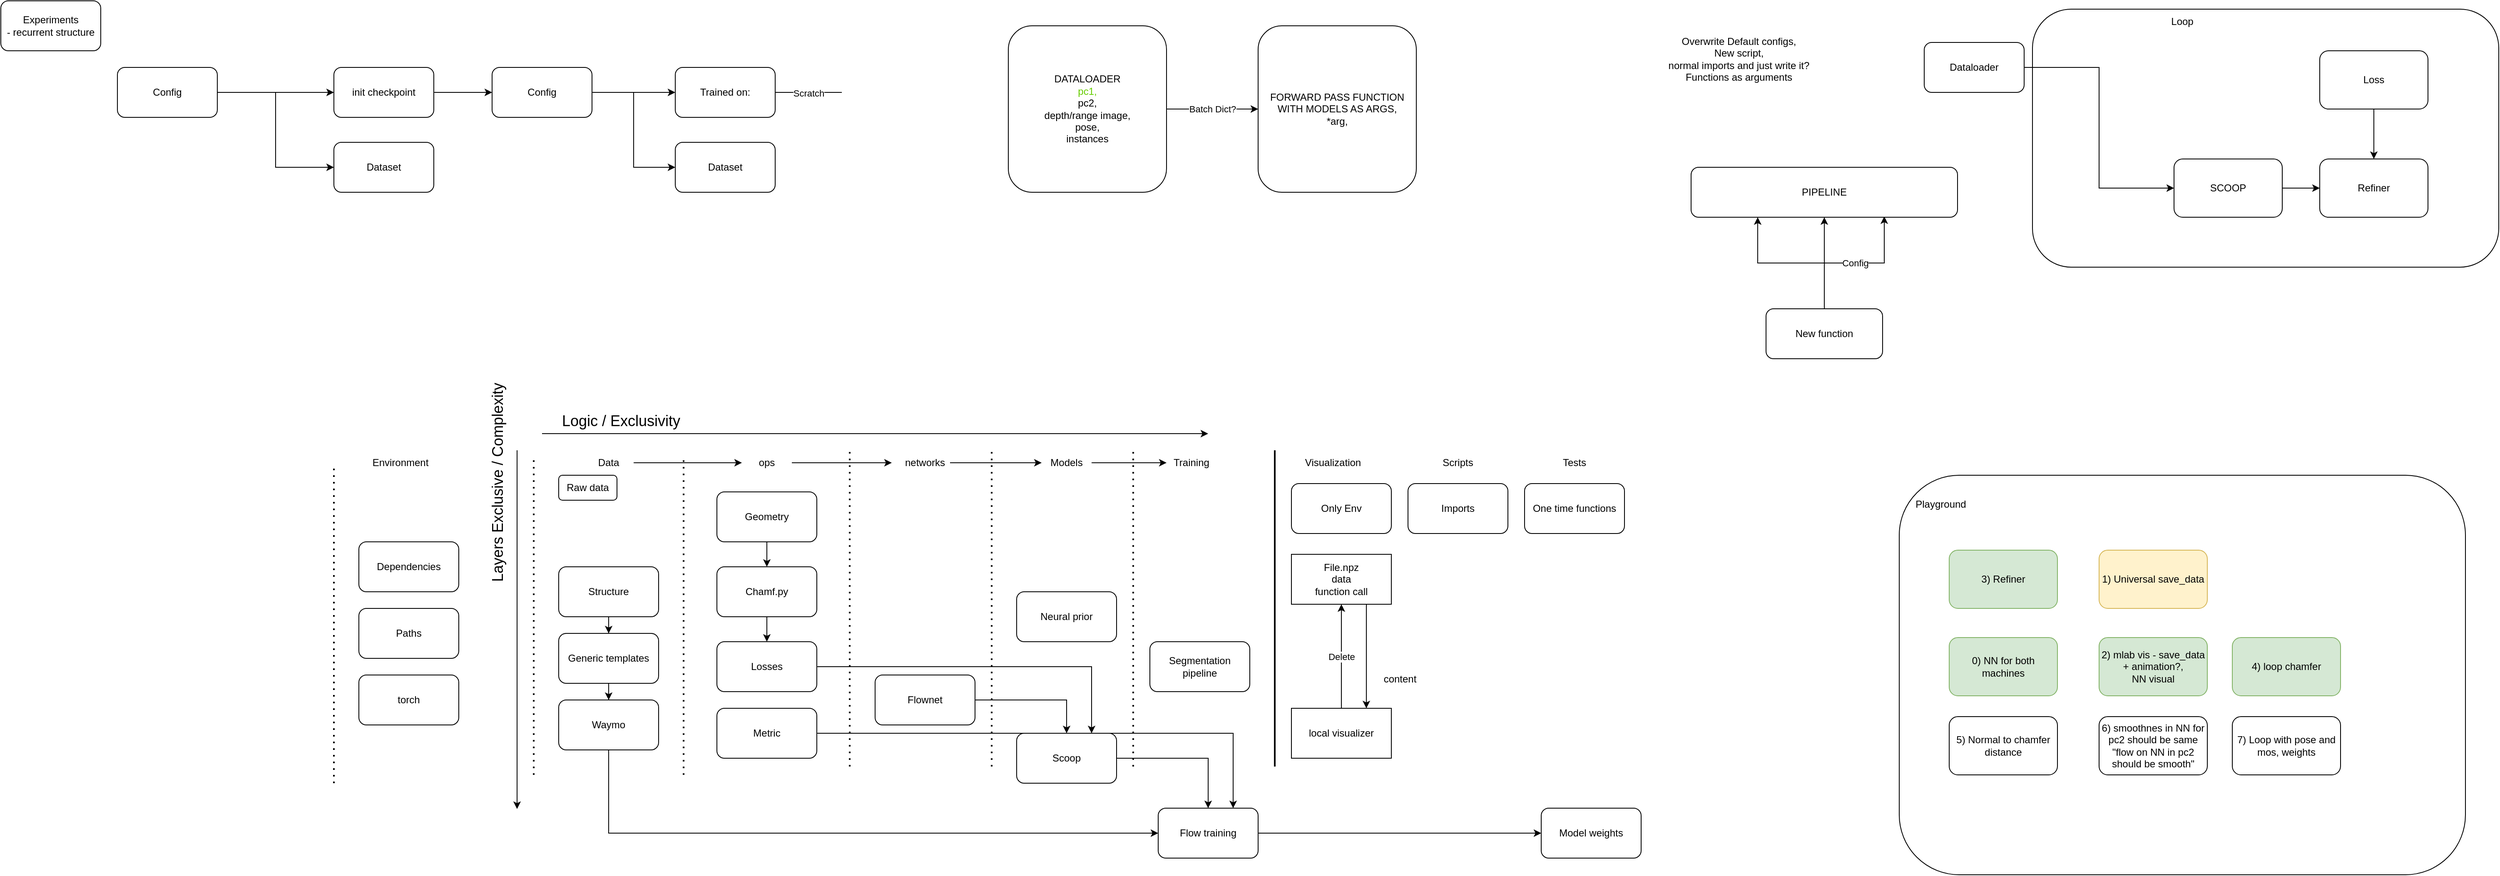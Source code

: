 <mxfile version="21.2.8" type="device">
  <diagram name="Page-1" id="DpgzWi51kZh1wFnS16hX">
    <mxGraphModel dx="2217" dy="852" grid="1" gridSize="10" guides="1" tooltips="1" connect="1" arrows="1" fold="1" page="1" pageScale="1" pageWidth="850" pageHeight="1100" math="0" shadow="0">
      <root>
        <mxCell id="0" />
        <mxCell id="1" parent="0" />
        <mxCell id="iKD1I958HrvXLFb4CUBv-3" value="" style="rounded=1;whiteSpace=wrap;html=1;" vertex="1" parent="1">
          <mxGeometry x="1620" y="600" width="680" height="480" as="geometry" />
        </mxCell>
        <mxCell id="03zKzZRUOzd0WJwNMWfv-7" value="" style="rounded=1;whiteSpace=wrap;html=1;" parent="1" vertex="1">
          <mxGeometry x="1780" y="40" width="560" height="310" as="geometry" />
        </mxCell>
        <mxCell id="9ZsxYOg9hQhBu1GxgSwE-1" style="edgeStyle=orthogonalEdgeStyle;rounded=0;orthogonalLoop=1;jettySize=auto;html=1;" parent="1" source="9ZsxYOg9hQhBu1GxgSwE-2" target="9ZsxYOg9hQhBu1GxgSwE-4" edge="1">
          <mxGeometry relative="1" as="geometry" />
        </mxCell>
        <mxCell id="9ZsxYOg9hQhBu1GxgSwE-2" value="Generic templates" style="rounded=1;whiteSpace=wrap;html=1;" parent="1" vertex="1">
          <mxGeometry x="10" y="790" width="120" height="60" as="geometry" />
        </mxCell>
        <mxCell id="9ZsxYOg9hQhBu1GxgSwE-3" style="edgeStyle=orthogonalEdgeStyle;rounded=0;orthogonalLoop=1;jettySize=auto;html=1;entryX=0;entryY=0.5;entryDx=0;entryDy=0;" parent="1" source="9ZsxYOg9hQhBu1GxgSwE-4" target="9ZsxYOg9hQhBu1GxgSwE-28" edge="1">
          <mxGeometry relative="1" as="geometry">
            <Array as="points">
              <mxPoint x="70" y="1030" />
            </Array>
          </mxGeometry>
        </mxCell>
        <mxCell id="9ZsxYOg9hQhBu1GxgSwE-4" value="Waymo" style="rounded=1;whiteSpace=wrap;html=1;" parent="1" vertex="1">
          <mxGeometry x="10" y="870" width="120" height="60" as="geometry" />
        </mxCell>
        <mxCell id="9ZsxYOg9hQhBu1GxgSwE-5" value="torch" style="rounded=1;whiteSpace=wrap;html=1;" parent="1" vertex="1">
          <mxGeometry x="-230" y="840" width="120" height="60" as="geometry" />
        </mxCell>
        <mxCell id="9ZsxYOg9hQhBu1GxgSwE-6" value="Dependencies" style="rounded=1;whiteSpace=wrap;html=1;" parent="1" vertex="1">
          <mxGeometry x="-230" y="680" width="120" height="60" as="geometry" />
        </mxCell>
        <mxCell id="9ZsxYOg9hQhBu1GxgSwE-7" style="edgeStyle=orthogonalEdgeStyle;rounded=0;orthogonalLoop=1;jettySize=auto;html=1;entryX=0.75;entryY=0;entryDx=0;entryDy=0;" parent="1" source="9ZsxYOg9hQhBu1GxgSwE-8" target="9ZsxYOg9hQhBu1GxgSwE-22" edge="1">
          <mxGeometry relative="1" as="geometry" />
        </mxCell>
        <mxCell id="9ZsxYOg9hQhBu1GxgSwE-8" value="Losses" style="rounded=1;whiteSpace=wrap;html=1;" parent="1" vertex="1">
          <mxGeometry x="200" y="800" width="120" height="60" as="geometry" />
        </mxCell>
        <mxCell id="9ZsxYOg9hQhBu1GxgSwE-9" value="" style="endArrow=none;dashed=1;html=1;dashPattern=1 3;strokeWidth=2;rounded=0;" parent="1" edge="1">
          <mxGeometry width="50" height="50" relative="1" as="geometry">
            <mxPoint x="160" y="960" as="sourcePoint" />
            <mxPoint x="160" y="580" as="targetPoint" />
          </mxGeometry>
        </mxCell>
        <mxCell id="9ZsxYOg9hQhBu1GxgSwE-10" value="" style="endArrow=none;dashed=1;html=1;dashPattern=1 3;strokeWidth=2;rounded=0;" parent="1" edge="1">
          <mxGeometry width="50" height="50" relative="1" as="geometry">
            <mxPoint x="-20" y="960" as="sourcePoint" />
            <mxPoint x="-20" y="580" as="targetPoint" />
          </mxGeometry>
        </mxCell>
        <mxCell id="9ZsxYOg9hQhBu1GxgSwE-11" style="edgeStyle=orthogonalEdgeStyle;rounded=0;orthogonalLoop=1;jettySize=auto;html=1;entryX=0;entryY=0.5;entryDx=0;entryDy=0;" parent="1" source="9ZsxYOg9hQhBu1GxgSwE-12" target="9ZsxYOg9hQhBu1GxgSwE-14" edge="1">
          <mxGeometry relative="1" as="geometry" />
        </mxCell>
        <mxCell id="9ZsxYOg9hQhBu1GxgSwE-12" value="Data" style="text;html=1;strokeColor=none;fillColor=none;align=center;verticalAlign=middle;whiteSpace=wrap;rounded=0;" parent="1" vertex="1">
          <mxGeometry x="40" y="570" width="60" height="30" as="geometry" />
        </mxCell>
        <mxCell id="9ZsxYOg9hQhBu1GxgSwE-13" style="edgeStyle=orthogonalEdgeStyle;rounded=0;orthogonalLoop=1;jettySize=auto;html=1;" parent="1" source="9ZsxYOg9hQhBu1GxgSwE-14" edge="1">
          <mxGeometry relative="1" as="geometry">
            <mxPoint x="410" y="585" as="targetPoint" />
          </mxGeometry>
        </mxCell>
        <mxCell id="9ZsxYOg9hQhBu1GxgSwE-14" value="ops" style="text;html=1;strokeColor=none;fillColor=none;align=center;verticalAlign=middle;whiteSpace=wrap;rounded=0;" parent="1" vertex="1">
          <mxGeometry x="230" y="570" width="60" height="30" as="geometry" />
        </mxCell>
        <mxCell id="9ZsxYOg9hQhBu1GxgSwE-15" style="edgeStyle=orthogonalEdgeStyle;rounded=0;orthogonalLoop=1;jettySize=auto;html=1;entryX=0;entryY=0.5;entryDx=0;entryDy=0;" parent="1" source="9ZsxYOg9hQhBu1GxgSwE-16" target="9ZsxYOg9hQhBu1GxgSwE-18" edge="1">
          <mxGeometry relative="1" as="geometry" />
        </mxCell>
        <mxCell id="9ZsxYOg9hQhBu1GxgSwE-16" value="networks" style="text;html=1;strokeColor=none;fillColor=none;align=center;verticalAlign=middle;whiteSpace=wrap;rounded=0;" parent="1" vertex="1">
          <mxGeometry x="420" y="570" width="60" height="30" as="geometry" />
        </mxCell>
        <mxCell id="9ZsxYOg9hQhBu1GxgSwE-17" style="edgeStyle=orthogonalEdgeStyle;rounded=0;orthogonalLoop=1;jettySize=auto;html=1;entryX=0;entryY=0.5;entryDx=0;entryDy=0;" parent="1" source="9ZsxYOg9hQhBu1GxgSwE-18" target="9ZsxYOg9hQhBu1GxgSwE-23" edge="1">
          <mxGeometry relative="1" as="geometry" />
        </mxCell>
        <mxCell id="9ZsxYOg9hQhBu1GxgSwE-18" value="Models" style="text;html=1;strokeColor=none;fillColor=none;align=center;verticalAlign=middle;whiteSpace=wrap;rounded=0;" parent="1" vertex="1">
          <mxGeometry x="590" y="570" width="60" height="30" as="geometry" />
        </mxCell>
        <mxCell id="9ZsxYOg9hQhBu1GxgSwE-19" style="edgeStyle=orthogonalEdgeStyle;rounded=0;orthogonalLoop=1;jettySize=auto;html=1;entryX=0.5;entryY=0;entryDx=0;entryDy=0;" parent="1" source="9ZsxYOg9hQhBu1GxgSwE-20" target="9ZsxYOg9hQhBu1GxgSwE-22" edge="1">
          <mxGeometry relative="1" as="geometry" />
        </mxCell>
        <mxCell id="9ZsxYOg9hQhBu1GxgSwE-20" value="Flownet" style="rounded=1;whiteSpace=wrap;html=1;" parent="1" vertex="1">
          <mxGeometry x="390" y="840" width="120" height="60" as="geometry" />
        </mxCell>
        <mxCell id="9ZsxYOg9hQhBu1GxgSwE-21" style="edgeStyle=orthogonalEdgeStyle;rounded=0;orthogonalLoop=1;jettySize=auto;html=1;" parent="1" source="9ZsxYOg9hQhBu1GxgSwE-22" target="9ZsxYOg9hQhBu1GxgSwE-28" edge="1">
          <mxGeometry relative="1" as="geometry" />
        </mxCell>
        <mxCell id="9ZsxYOg9hQhBu1GxgSwE-22" value="Scoop" style="rounded=1;whiteSpace=wrap;html=1;" parent="1" vertex="1">
          <mxGeometry x="560" y="910" width="120" height="60" as="geometry" />
        </mxCell>
        <mxCell id="9ZsxYOg9hQhBu1GxgSwE-23" value="Training" style="text;html=1;strokeColor=none;fillColor=none;align=center;verticalAlign=middle;whiteSpace=wrap;rounded=0;" parent="1" vertex="1">
          <mxGeometry x="740" y="570" width="60" height="30" as="geometry" />
        </mxCell>
        <mxCell id="9ZsxYOg9hQhBu1GxgSwE-24" style="edgeStyle=orthogonalEdgeStyle;rounded=0;orthogonalLoop=1;jettySize=auto;html=1;entryX=0.75;entryY=0;entryDx=0;entryDy=0;" parent="1" source="9ZsxYOg9hQhBu1GxgSwE-25" target="9ZsxYOg9hQhBu1GxgSwE-28" edge="1">
          <mxGeometry relative="1" as="geometry" />
        </mxCell>
        <mxCell id="9ZsxYOg9hQhBu1GxgSwE-25" value="Metric" style="rounded=1;whiteSpace=wrap;html=1;" parent="1" vertex="1">
          <mxGeometry x="200" y="880" width="120" height="60" as="geometry" />
        </mxCell>
        <mxCell id="9ZsxYOg9hQhBu1GxgSwE-26" value="" style="endArrow=classic;html=1;rounded=0;" parent="1" edge="1">
          <mxGeometry width="50" height="50" relative="1" as="geometry">
            <mxPoint x="-10" y="550" as="sourcePoint" />
            <mxPoint x="790" y="550" as="targetPoint" />
          </mxGeometry>
        </mxCell>
        <mxCell id="9ZsxYOg9hQhBu1GxgSwE-27" value="Logic / Exclusivity" style="text;html=1;strokeColor=none;fillColor=none;align=center;verticalAlign=middle;whiteSpace=wrap;rounded=0;fontSize=18;" parent="1" vertex="1">
          <mxGeometry x="-80" y="520" width="330" height="30" as="geometry" />
        </mxCell>
        <mxCell id="uUpfiSnN3jfPOjwqITpE-4" style="edgeStyle=orthogonalEdgeStyle;rounded=0;orthogonalLoop=1;jettySize=auto;html=1;" parent="1" source="9ZsxYOg9hQhBu1GxgSwE-28" target="uUpfiSnN3jfPOjwqITpE-2" edge="1">
          <mxGeometry relative="1" as="geometry" />
        </mxCell>
        <mxCell id="9ZsxYOg9hQhBu1GxgSwE-28" value="Flow training" style="rounded=1;whiteSpace=wrap;html=1;" parent="1" vertex="1">
          <mxGeometry x="730" y="1000" width="120" height="60" as="geometry" />
        </mxCell>
        <mxCell id="9ZsxYOg9hQhBu1GxgSwE-29" value="Paths" style="rounded=1;whiteSpace=wrap;html=1;" parent="1" vertex="1">
          <mxGeometry x="-230" y="760" width="120" height="60" as="geometry" />
        </mxCell>
        <mxCell id="9ZsxYOg9hQhBu1GxgSwE-30" value="" style="endArrow=none;dashed=1;html=1;dashPattern=1 3;strokeWidth=2;rounded=0;" parent="1" edge="1">
          <mxGeometry width="50" height="50" relative="1" as="geometry">
            <mxPoint x="359.5" y="950" as="sourcePoint" />
            <mxPoint x="359.5" y="570" as="targetPoint" />
          </mxGeometry>
        </mxCell>
        <mxCell id="9ZsxYOg9hQhBu1GxgSwE-31" value="" style="endArrow=none;dashed=1;html=1;dashPattern=1 3;strokeWidth=2;rounded=0;" parent="1" edge="1">
          <mxGeometry width="50" height="50" relative="1" as="geometry">
            <mxPoint x="530" y="950" as="sourcePoint" />
            <mxPoint x="530" y="570" as="targetPoint" />
          </mxGeometry>
        </mxCell>
        <mxCell id="9ZsxYOg9hQhBu1GxgSwE-32" value="" style="endArrow=none;dashed=1;html=1;dashPattern=1 3;strokeWidth=2;rounded=0;" parent="1" edge="1">
          <mxGeometry width="50" height="50" relative="1" as="geometry">
            <mxPoint x="700" y="950" as="sourcePoint" />
            <mxPoint x="700" y="570" as="targetPoint" />
          </mxGeometry>
        </mxCell>
        <mxCell id="9ZsxYOg9hQhBu1GxgSwE-33" style="edgeStyle=orthogonalEdgeStyle;rounded=0;orthogonalLoop=1;jettySize=auto;html=1;entryX=0.5;entryY=0;entryDx=0;entryDy=0;" parent="1" source="9ZsxYOg9hQhBu1GxgSwE-42" target="9ZsxYOg9hQhBu1GxgSwE-8" edge="1">
          <mxGeometry relative="1" as="geometry" />
        </mxCell>
        <mxCell id="9ZsxYOg9hQhBu1GxgSwE-34" value="Geometry" style="rounded=1;whiteSpace=wrap;html=1;" parent="1" vertex="1">
          <mxGeometry x="200" y="620" width="120" height="60" as="geometry" />
        </mxCell>
        <mxCell id="9ZsxYOg9hQhBu1GxgSwE-35" value="Visualization" style="text;html=1;strokeColor=none;fillColor=none;align=center;verticalAlign=middle;whiteSpace=wrap;rounded=0;" parent="1" vertex="1">
          <mxGeometry x="900" y="570" width="80" height="30" as="geometry" />
        </mxCell>
        <mxCell id="9ZsxYOg9hQhBu1GxgSwE-36" value="" style="endArrow=none;html=1;strokeWidth=2;rounded=0;" parent="1" edge="1">
          <mxGeometry width="50" height="50" relative="1" as="geometry">
            <mxPoint x="870" y="950" as="sourcePoint" />
            <mxPoint x="870" y="570" as="targetPoint" />
          </mxGeometry>
        </mxCell>
        <mxCell id="9ZsxYOg9hQhBu1GxgSwE-37" value="Only Env" style="rounded=1;whiteSpace=wrap;html=1;" parent="1" vertex="1">
          <mxGeometry x="890" y="610" width="120" height="60" as="geometry" />
        </mxCell>
        <mxCell id="9ZsxYOg9hQhBu1GxgSwE-38" value="Scripts" style="text;html=1;strokeColor=none;fillColor=none;align=center;verticalAlign=middle;whiteSpace=wrap;rounded=0;" parent="1" vertex="1">
          <mxGeometry x="1050" y="570" width="80" height="30" as="geometry" />
        </mxCell>
        <mxCell id="9ZsxYOg9hQhBu1GxgSwE-39" value="Imports" style="rounded=1;whiteSpace=wrap;html=1;" parent="1" vertex="1">
          <mxGeometry x="1030" y="610" width="120" height="60" as="geometry" />
        </mxCell>
        <mxCell id="9ZsxYOg9hQhBu1GxgSwE-40" value="Tests" style="text;html=1;strokeColor=none;fillColor=none;align=center;verticalAlign=middle;whiteSpace=wrap;rounded=0;" parent="1" vertex="1">
          <mxGeometry x="1190" y="570" width="80" height="30" as="geometry" />
        </mxCell>
        <mxCell id="9ZsxYOg9hQhBu1GxgSwE-41" value="One time functions" style="rounded=1;whiteSpace=wrap;html=1;" parent="1" vertex="1">
          <mxGeometry x="1170" y="610" width="120" height="60" as="geometry" />
        </mxCell>
        <mxCell id="9ZsxYOg9hQhBu1GxgSwE-43" value="Segmentation pipeline" style="rounded=1;whiteSpace=wrap;html=1;" parent="1" vertex="1">
          <mxGeometry x="720" y="800" width="120" height="60" as="geometry" />
        </mxCell>
        <mxCell id="9ZsxYOg9hQhBu1GxgSwE-44" value="Layers Exclusive / Complexity" style="text;whiteSpace=wrap;html=1;fontSize=18;direction=west;flipH=0;flipV=1;rotation=-90;" parent="1" vertex="1">
          <mxGeometry x="-195" y="575" width="270" height="40" as="geometry" />
        </mxCell>
        <mxCell id="9ZsxYOg9hQhBu1GxgSwE-45" value="" style="endArrow=classic;html=1;rounded=0;" parent="1" edge="1">
          <mxGeometry width="50" height="50" relative="1" as="geometry">
            <mxPoint x="-40" y="570" as="sourcePoint" />
            <mxPoint x="-40" y="1001" as="targetPoint" />
          </mxGeometry>
        </mxCell>
        <mxCell id="9ZsxYOg9hQhBu1GxgSwE-46" value="Environment" style="text;html=1;strokeColor=none;fillColor=none;align=center;verticalAlign=middle;whiteSpace=wrap;rounded=0;" parent="1" vertex="1">
          <mxGeometry x="-220" y="570" width="80" height="30" as="geometry" />
        </mxCell>
        <mxCell id="9ZsxYOg9hQhBu1GxgSwE-47" value="" style="endArrow=none;dashed=1;html=1;dashPattern=1 3;strokeWidth=2;rounded=0;" parent="1" edge="1">
          <mxGeometry width="50" height="50" relative="1" as="geometry">
            <mxPoint x="-260" y="970" as="sourcePoint" />
            <mxPoint x="-260" y="590" as="targetPoint" />
          </mxGeometry>
        </mxCell>
        <mxCell id="9ZsxYOg9hQhBu1GxgSwE-48" style="edgeStyle=orthogonalEdgeStyle;rounded=0;orthogonalLoop=1;jettySize=auto;html=1;entryX=0.5;entryY=0;entryDx=0;entryDy=0;" parent="1" source="9ZsxYOg9hQhBu1GxgSwE-49" target="9ZsxYOg9hQhBu1GxgSwE-2" edge="1">
          <mxGeometry relative="1" as="geometry" />
        </mxCell>
        <mxCell id="9ZsxYOg9hQhBu1GxgSwE-49" value="Structure" style="rounded=1;whiteSpace=wrap;html=1;" parent="1" vertex="1">
          <mxGeometry x="10" y="710" width="120" height="60" as="geometry" />
        </mxCell>
        <mxCell id="9ZsxYOg9hQhBu1GxgSwE-50" value="Raw data" style="rounded=1;whiteSpace=wrap;html=1;" parent="1" vertex="1">
          <mxGeometry x="10" y="600" width="70" height="30" as="geometry" />
        </mxCell>
        <mxCell id="9ZsxYOg9hQhBu1GxgSwE-51" value="" style="edgeStyle=orthogonalEdgeStyle;rounded=0;orthogonalLoop=1;jettySize=auto;html=1;entryX=0.5;entryY=0;entryDx=0;entryDy=0;" parent="1" source="9ZsxYOg9hQhBu1GxgSwE-34" target="9ZsxYOg9hQhBu1GxgSwE-42" edge="1">
          <mxGeometry relative="1" as="geometry">
            <mxPoint x="260" y="680" as="sourcePoint" />
            <mxPoint x="260" y="800" as="targetPoint" />
          </mxGeometry>
        </mxCell>
        <mxCell id="9ZsxYOg9hQhBu1GxgSwE-42" value="Chamf.py" style="rounded=1;whiteSpace=wrap;html=1;" parent="1" vertex="1">
          <mxGeometry x="200" y="710" width="120" height="60" as="geometry" />
        </mxCell>
        <mxCell id="uUpfiSnN3jfPOjwqITpE-2" value="Model weights" style="rounded=1;whiteSpace=wrap;html=1;" parent="1" vertex="1">
          <mxGeometry x="1190" y="1000" width="120" height="60" as="geometry" />
        </mxCell>
        <mxCell id="6EWsWymsvcqVXeqXcoDS-8" value="Delete" style="edgeStyle=orthogonalEdgeStyle;rounded=0;orthogonalLoop=1;jettySize=auto;html=1;" parent="1" source="6EWsWymsvcqVXeqXcoDS-4" target="6EWsWymsvcqVXeqXcoDS-7" edge="1">
          <mxGeometry relative="1" as="geometry" />
        </mxCell>
        <mxCell id="6EWsWymsvcqVXeqXcoDS-4" value="local visualizer" style="rounded=0;whiteSpace=wrap;html=1;" parent="1" vertex="1">
          <mxGeometry x="890" y="880" width="120" height="60" as="geometry" />
        </mxCell>
        <mxCell id="6EWsWymsvcqVXeqXcoDS-10" style="edgeStyle=orthogonalEdgeStyle;rounded=0;orthogonalLoop=1;jettySize=auto;html=1;entryX=0.75;entryY=0;entryDx=0;entryDy=0;" parent="1" source="6EWsWymsvcqVXeqXcoDS-7" target="6EWsWymsvcqVXeqXcoDS-4" edge="1">
          <mxGeometry relative="1" as="geometry">
            <Array as="points">
              <mxPoint x="980" y="790" />
              <mxPoint x="980" y="790" />
            </Array>
          </mxGeometry>
        </mxCell>
        <mxCell id="6EWsWymsvcqVXeqXcoDS-7" value="File.npz&lt;br&gt;data&lt;br&gt;function call" style="rounded=0;whiteSpace=wrap;html=1;" parent="1" vertex="1">
          <mxGeometry x="890" y="695" width="120" height="60" as="geometry" />
        </mxCell>
        <mxCell id="6EWsWymsvcqVXeqXcoDS-11" value="content" style="text;html=1;align=center;verticalAlign=middle;resizable=0;points=[];autosize=1;strokeColor=none;fillColor=none;" parent="1" vertex="1">
          <mxGeometry x="990" y="830" width="60" height="30" as="geometry" />
        </mxCell>
        <mxCell id="se0uwnG_suXZXh7HOPSY-1" value="Neural prior" style="rounded=1;whiteSpace=wrap;html=1;" parent="1" vertex="1">
          <mxGeometry x="560" y="740" width="120" height="60" as="geometry" />
        </mxCell>
        <mxCell id="XsnqEsoYOuuKWhmeIOoJ-1" value="Experiments&lt;br&gt;- recurrent structure" style="rounded=1;whiteSpace=wrap;html=1;" parent="1" vertex="1">
          <mxGeometry x="-660" y="30" width="120" height="60" as="geometry" />
        </mxCell>
        <mxCell id="XsnqEsoYOuuKWhmeIOoJ-8" style="edgeStyle=orthogonalEdgeStyle;rounded=0;orthogonalLoop=1;jettySize=auto;html=1;entryX=0;entryY=0.5;entryDx=0;entryDy=0;" parent="1" source="XsnqEsoYOuuKWhmeIOoJ-2" target="XsnqEsoYOuuKWhmeIOoJ-7" edge="1">
          <mxGeometry relative="1" as="geometry" />
        </mxCell>
        <mxCell id="XsnqEsoYOuuKWhmeIOoJ-2" value="init checkpoint" style="rounded=1;whiteSpace=wrap;html=1;" parent="1" vertex="1">
          <mxGeometry x="-260" y="110" width="120" height="60" as="geometry" />
        </mxCell>
        <mxCell id="XsnqEsoYOuuKWhmeIOoJ-3" value="Dataset" style="rounded=1;whiteSpace=wrap;html=1;" parent="1" vertex="1">
          <mxGeometry x="-260" y="200" width="120" height="60" as="geometry" />
        </mxCell>
        <mxCell id="XsnqEsoYOuuKWhmeIOoJ-5" style="edgeStyle=orthogonalEdgeStyle;rounded=0;orthogonalLoop=1;jettySize=auto;html=1;entryX=0;entryY=0.5;entryDx=0;entryDy=0;" parent="1" source="XsnqEsoYOuuKWhmeIOoJ-4" target="XsnqEsoYOuuKWhmeIOoJ-2" edge="1">
          <mxGeometry relative="1" as="geometry" />
        </mxCell>
        <mxCell id="XsnqEsoYOuuKWhmeIOoJ-6" style="edgeStyle=orthogonalEdgeStyle;rounded=0;orthogonalLoop=1;jettySize=auto;html=1;entryX=0;entryY=0.5;entryDx=0;entryDy=0;" parent="1" source="XsnqEsoYOuuKWhmeIOoJ-4" target="XsnqEsoYOuuKWhmeIOoJ-3" edge="1">
          <mxGeometry relative="1" as="geometry" />
        </mxCell>
        <mxCell id="XsnqEsoYOuuKWhmeIOoJ-4" value="Config" style="rounded=1;whiteSpace=wrap;html=1;" parent="1" vertex="1">
          <mxGeometry x="-520" y="110" width="120" height="60" as="geometry" />
        </mxCell>
        <mxCell id="XsnqEsoYOuuKWhmeIOoJ-10" style="edgeStyle=orthogonalEdgeStyle;rounded=0;orthogonalLoop=1;jettySize=auto;html=1;entryX=0;entryY=0.5;entryDx=0;entryDy=0;" parent="1" source="XsnqEsoYOuuKWhmeIOoJ-7" target="XsnqEsoYOuuKWhmeIOoJ-9" edge="1">
          <mxGeometry relative="1" as="geometry" />
        </mxCell>
        <mxCell id="XsnqEsoYOuuKWhmeIOoJ-12" style="edgeStyle=orthogonalEdgeStyle;rounded=0;orthogonalLoop=1;jettySize=auto;html=1;entryX=0;entryY=0.5;entryDx=0;entryDy=0;" parent="1" source="XsnqEsoYOuuKWhmeIOoJ-7" target="XsnqEsoYOuuKWhmeIOoJ-11" edge="1">
          <mxGeometry relative="1" as="geometry" />
        </mxCell>
        <mxCell id="XsnqEsoYOuuKWhmeIOoJ-7" value="Config" style="rounded=1;whiteSpace=wrap;html=1;" parent="1" vertex="1">
          <mxGeometry x="-70" y="110" width="120" height="60" as="geometry" />
        </mxCell>
        <mxCell id="XsnqEsoYOuuKWhmeIOoJ-14" value="Scratch" style="edgeStyle=orthogonalEdgeStyle;rounded=0;orthogonalLoop=1;jettySize=auto;html=1;endArrow=none;endFill=0;" parent="1" source="XsnqEsoYOuuKWhmeIOoJ-9" edge="1">
          <mxGeometry relative="1" as="geometry">
            <mxPoint x="350" y="140.0" as="targetPoint" />
          </mxGeometry>
        </mxCell>
        <mxCell id="XsnqEsoYOuuKWhmeIOoJ-9" value="Trained on:" style="rounded=1;whiteSpace=wrap;html=1;" parent="1" vertex="1">
          <mxGeometry x="150" y="110" width="120" height="60" as="geometry" />
        </mxCell>
        <mxCell id="XsnqEsoYOuuKWhmeIOoJ-11" value="Dataset" style="rounded=1;whiteSpace=wrap;html=1;" parent="1" vertex="1">
          <mxGeometry x="150" y="200" width="120" height="60" as="geometry" />
        </mxCell>
        <mxCell id="CzkQe1xcO3_pQLMvn2pB-3" value="Batch Dict?" style="edgeStyle=orthogonalEdgeStyle;rounded=0;orthogonalLoop=1;jettySize=auto;html=1;entryX=0;entryY=0.5;entryDx=0;entryDy=0;" parent="1" source="CzkQe1xcO3_pQLMvn2pB-1" target="CzkQe1xcO3_pQLMvn2pB-2" edge="1">
          <mxGeometry relative="1" as="geometry" />
        </mxCell>
        <mxCell id="CzkQe1xcO3_pQLMvn2pB-1" value="DATALOADER&lt;br&gt;&lt;font color=&quot;#66cc00&quot;&gt;pc1,&lt;br&gt;&lt;/font&gt;pc2,&lt;br&gt;depth/range image,&lt;br&gt;pose,&lt;br&gt;instances" style="rounded=1;whiteSpace=wrap;html=1;" parent="1" vertex="1">
          <mxGeometry x="550" y="60" width="190" height="200" as="geometry" />
        </mxCell>
        <mxCell id="CzkQe1xcO3_pQLMvn2pB-2" value="FORWARD PASS FUNCTION WITH MODELS AS ARGS,&lt;br&gt;*arg,&lt;br&gt;" style="rounded=1;whiteSpace=wrap;html=1;" parent="1" vertex="1">
          <mxGeometry x="850" y="60" width="190" height="200" as="geometry" />
        </mxCell>
        <mxCell id="QNLDlL3swn1VAPqmPfbb-3" style="edgeStyle=orthogonalEdgeStyle;rounded=0;orthogonalLoop=1;jettySize=auto;html=1;entryX=0.5;entryY=1;entryDx=0;entryDy=0;" parent="1" source="QNLDlL3swn1VAPqmPfbb-1" target="QNLDlL3swn1VAPqmPfbb-2" edge="1">
          <mxGeometry relative="1" as="geometry" />
        </mxCell>
        <mxCell id="QNLDlL3swn1VAPqmPfbb-4" style="edgeStyle=orthogonalEdgeStyle;rounded=0;orthogonalLoop=1;jettySize=auto;html=1;entryX=0.25;entryY=1;entryDx=0;entryDy=0;" parent="1" source="QNLDlL3swn1VAPqmPfbb-1" target="QNLDlL3swn1VAPqmPfbb-2" edge="1">
          <mxGeometry relative="1" as="geometry" />
        </mxCell>
        <mxCell id="QNLDlL3swn1VAPqmPfbb-5" value="Config" style="edgeStyle=orthogonalEdgeStyle;rounded=0;orthogonalLoop=1;jettySize=auto;html=1;entryX=0.725;entryY=0.983;entryDx=0;entryDy=0;entryPerimeter=0;" parent="1" source="QNLDlL3swn1VAPqmPfbb-1" target="QNLDlL3swn1VAPqmPfbb-2" edge="1">
          <mxGeometry relative="1" as="geometry" />
        </mxCell>
        <mxCell id="QNLDlL3swn1VAPqmPfbb-1" value="New function" style="rounded=1;whiteSpace=wrap;html=1;" parent="1" vertex="1">
          <mxGeometry x="1460" y="400" width="140" height="60" as="geometry" />
        </mxCell>
        <mxCell id="QNLDlL3swn1VAPqmPfbb-2" value="PIPELINE" style="rounded=1;whiteSpace=wrap;html=1;" parent="1" vertex="1">
          <mxGeometry x="1370" y="230" width="320" height="60" as="geometry" />
        </mxCell>
        <mxCell id="QNLDlL3swn1VAPqmPfbb-7" value="Overwrite Default configs,&lt;br&gt;New script,&lt;br&gt;normal imports and just write it?&lt;br&gt;Functions as arguments" style="text;html=1;strokeColor=none;fillColor=none;align=center;verticalAlign=middle;whiteSpace=wrap;rounded=0;" parent="1" vertex="1">
          <mxGeometry x="1275" y="40" width="305" height="120" as="geometry" />
        </mxCell>
        <mxCell id="03zKzZRUOzd0WJwNMWfv-5" style="edgeStyle=orthogonalEdgeStyle;rounded=0;orthogonalLoop=1;jettySize=auto;html=1;entryX=0;entryY=0.5;entryDx=0;entryDy=0;" parent="1" source="03zKzZRUOzd0WJwNMWfv-1" target="03zKzZRUOzd0WJwNMWfv-2" edge="1">
          <mxGeometry relative="1" as="geometry" />
        </mxCell>
        <mxCell id="03zKzZRUOzd0WJwNMWfv-1" value="SCOOP" style="rounded=1;whiteSpace=wrap;html=1;" parent="1" vertex="1">
          <mxGeometry x="1950" y="220" width="130" height="70" as="geometry" />
        </mxCell>
        <mxCell id="03zKzZRUOzd0WJwNMWfv-2" value="Refiner" style="rounded=1;whiteSpace=wrap;html=1;" parent="1" vertex="1">
          <mxGeometry x="2125" y="220" width="130" height="70" as="geometry" />
        </mxCell>
        <mxCell id="03zKzZRUOzd0WJwNMWfv-4" style="edgeStyle=orthogonalEdgeStyle;rounded=0;orthogonalLoop=1;jettySize=auto;html=1;entryX=0.5;entryY=0;entryDx=0;entryDy=0;" parent="1" source="03zKzZRUOzd0WJwNMWfv-3" target="03zKzZRUOzd0WJwNMWfv-2" edge="1">
          <mxGeometry relative="1" as="geometry" />
        </mxCell>
        <mxCell id="03zKzZRUOzd0WJwNMWfv-3" value="Loss" style="rounded=1;whiteSpace=wrap;html=1;" parent="1" vertex="1">
          <mxGeometry x="2125" y="90" width="130" height="70" as="geometry" />
        </mxCell>
        <mxCell id="03zKzZRUOzd0WJwNMWfv-8" value="Loop" style="text;html=1;strokeColor=none;fillColor=none;align=center;verticalAlign=middle;whiteSpace=wrap;rounded=0;" parent="1" vertex="1">
          <mxGeometry x="1930" y="40" width="60" height="30" as="geometry" />
        </mxCell>
        <mxCell id="03zKzZRUOzd0WJwNMWfv-10" style="edgeStyle=orthogonalEdgeStyle;rounded=0;orthogonalLoop=1;jettySize=auto;html=1;entryX=0;entryY=0.5;entryDx=0;entryDy=0;" parent="1" source="03zKzZRUOzd0WJwNMWfv-9" target="03zKzZRUOzd0WJwNMWfv-1" edge="1">
          <mxGeometry relative="1" as="geometry" />
        </mxCell>
        <mxCell id="03zKzZRUOzd0WJwNMWfv-9" value="Dataloader" style="rounded=1;whiteSpace=wrap;html=1;" parent="1" vertex="1">
          <mxGeometry x="1650" y="80" width="120" height="60" as="geometry" />
        </mxCell>
        <mxCell id="iKD1I958HrvXLFb4CUBv-1" value="3) Refiner" style="rounded=1;whiteSpace=wrap;html=1;fillColor=#d5e8d4;strokeColor=#82b366;" vertex="1" parent="1">
          <mxGeometry x="1680" y="690" width="130" height="70" as="geometry" />
        </mxCell>
        <mxCell id="iKD1I958HrvXLFb4CUBv-2" value="1) Universal save_data" style="rounded=1;whiteSpace=wrap;html=1;fillColor=#fff2cc;strokeColor=#d6b656;" vertex="1" parent="1">
          <mxGeometry x="1860" y="690" width="130" height="70" as="geometry" />
        </mxCell>
        <mxCell id="iKD1I958HrvXLFb4CUBv-4" value="Playground" style="text;html=1;strokeColor=none;fillColor=none;align=center;verticalAlign=middle;whiteSpace=wrap;rounded=0;" vertex="1" parent="1">
          <mxGeometry x="1640" y="620" width="60" height="30" as="geometry" />
        </mxCell>
        <mxCell id="iKD1I958HrvXLFb4CUBv-5" value="2) mlab vis - save_data&lt;br&gt;+ animation?,&lt;br&gt;NN visual" style="rounded=1;whiteSpace=wrap;html=1;fillColor=#d5e8d4;strokeColor=#82b366;" vertex="1" parent="1">
          <mxGeometry x="1860" y="795" width="130" height="70" as="geometry" />
        </mxCell>
        <mxCell id="iKD1I958HrvXLFb4CUBv-6" value="4) loop chamfer" style="rounded=1;whiteSpace=wrap;html=1;fillColor=#d5e8d4;strokeColor=#82b366;" vertex="1" parent="1">
          <mxGeometry x="2020" y="795" width="130" height="70" as="geometry" />
        </mxCell>
        <mxCell id="iKD1I958HrvXLFb4CUBv-7" value="0) NN for both machines" style="rounded=1;whiteSpace=wrap;html=1;fillColor=#d5e8d4;strokeColor=#82b366;" vertex="1" parent="1">
          <mxGeometry x="1680" y="795" width="130" height="70" as="geometry" />
        </mxCell>
        <mxCell id="iKD1I958HrvXLFb4CUBv-8" value="7) Loop with pose and mos, weights" style="rounded=1;whiteSpace=wrap;html=1;" vertex="1" parent="1">
          <mxGeometry x="2020" y="890" width="130" height="70" as="geometry" />
        </mxCell>
        <mxCell id="iKD1I958HrvXLFb4CUBv-9" value="5) Normal to chamfer distance" style="rounded=1;whiteSpace=wrap;html=1;" vertex="1" parent="1">
          <mxGeometry x="1680" y="890" width="130" height="70" as="geometry" />
        </mxCell>
        <mxCell id="iKD1I958HrvXLFb4CUBv-10" value="6) smoothnes in NN for pc2 should be same&lt;br&gt;&quot;flow on NN in pc2 should be smooth&quot;" style="rounded=1;whiteSpace=wrap;html=1;" vertex="1" parent="1">
          <mxGeometry x="1860" y="890" width="130" height="70" as="geometry" />
        </mxCell>
      </root>
    </mxGraphModel>
  </diagram>
</mxfile>
